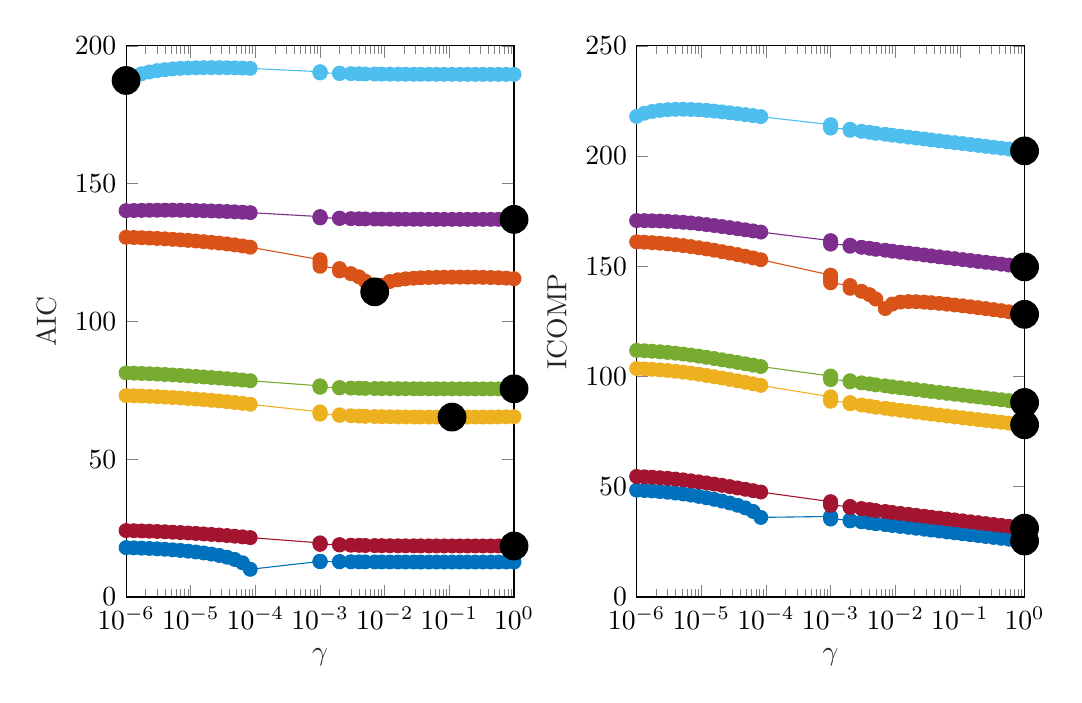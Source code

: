% This file was created by matlab2tikz.
%
\definecolor{mycolor1}{rgb}{0.0,0.447,0.741}%
\definecolor{mycolor2}{rgb}{0.929,0.694,0.125}%
\definecolor{mycolor3}{rgb}{0.466,0.674,0.188}%
\definecolor{mycolor4}{rgb}{0.635,0.078,0.184}%
\definecolor{mycolor5}{rgb}{0.85,0.325,0.098}%
\definecolor{mycolor6}{rgb}{0.494,0.184,0.556}%
\definecolor{mycolor7}{rgb}{0.301,0.745,0.933}%
%
\begin{tikzpicture}

\begin{axis}[%
width=4.927cm,
height=7cm,
at={(0cm,0cm)},
scale only axis,
xmode=log,
xmin=1e-06,
xmax=1,
xminorticks=true,
xlabel style={font=\color{white!15!black}},
xlabel={$\gamma$},
ymin=0,
ymax=200,
ylabel style={font=\color{white!15!black}},
ylabel={AIC},
axis background/.style={fill=white}
]
\addplot [color=mycolor1, mark size=2.5pt, mark=*, mark options={solid, fill=mycolor1, mycolor1}, forget plot]
  table[row sep=crcr]{%
1e-06	17.91\\
1.318e-06	17.834\\
1.738e-06	17.739\\
2.291e-06	17.623\\
3.02e-06	17.483\\
3.981e-06	17.316\\
5.248e-06	17.121\\
6.918e-06	16.894\\
9.12e-06	16.634\\
1.202e-05	16.333\\
1.585e-05	15.984\\
2.089e-05	15.571\\
2.754e-05	15.072\\
3.631e-05	14.446\\
4.786e-05	13.621\\
6.31e-05	12.419\\
8.318e-05	10.049\\
0.0	9.619\\
0.0	11.582\\
0.0	12.301\\
0.0	12.652\\
0.0	12.827\\
0.0	12.905\\
0.001	12.928\\
0.001	12.919\\
0.001	12.895\\
0.001	12.864\\
0.002	12.832\\
0.002	12.803\\
0.003	12.778\\
0.004	12.756\\
0.005	12.738\\
0.007	12.724\\
0.009	12.713\\
0.012	12.704\\
0.016	12.697\\
0.021	12.692\\
0.028	12.688\\
0.036	12.685\\
0.048	12.683\\
0.063	12.681\\
0.083	12.68\\
0.11	12.679\\
0.145	12.679\\
0.191	12.679\\
0.251	12.679\\
0.331	12.679\\
0.437	12.68\\
0.575	12.681\\
0.759	12.683\\
1	12.685\\
};
\addplot [color=black, draw=none, mark size=5.0pt, mark=*, mark options={solid, fill=black, black}, forget plot]
  table[row sep=crcr]{%
0.0	9.619\\
};
\addplot [color=mycolor2, mark size=2.5pt, mark=*, mark options={solid, fill=mycolor2, mycolor2}, forget plot]
  table[row sep=crcr]{%
1e-06	73.072\\
1.318e-06	73.004\\
1.738e-06	72.919\\
2.291e-06	72.817\\
3.02e-06	72.695\\
3.981e-06	72.553\\
5.248e-06	72.392\\
6.918e-06	72.214\\
9.12e-06	72.021\\
1.202e-05	71.815\\
1.585e-05	71.597\\
2.089e-05	71.368\\
2.754e-05	71.123\\
3.631e-05	70.861\\
4.786e-05	70.576\\
6.31e-05	70.265\\
8.318e-05	69.926\\
0.0	69.558\\
0.0	69.167\\
0.0	68.76\\
0.0	68.345\\
0.0	67.936\\
0.0	67.544\\
0.001	67.178\\
0.001	66.846\\
0.001	66.553\\
0.001	66.3\\
0.002	66.087\\
0.002	65.91\\
0.003	65.767\\
0.004	65.651\\
0.005	65.56\\
0.007	65.488\\
0.009	65.432\\
0.012	65.389\\
0.016	65.356\\
0.021	65.331\\
0.028	65.312\\
0.036	65.299\\
0.048	65.289\\
0.063	65.283\\
0.083	65.279\\
0.11	65.279\\
0.145	65.28\\
0.191	65.285\\
0.251	65.292\\
0.331	65.303\\
0.437	65.318\\
0.575	65.339\\
0.759	65.367\\
1	65.403\\
};
\addplot [color=black, draw=none, mark size=5.0pt, mark=*, mark options={solid, fill=black, black}, forget plot]
  table[row sep=crcr]{%
0.11	65.279\\
};
\addplot [color=mycolor3, mark size=2.5pt, mark=*, mark options={solid, fill=mycolor3, mycolor3}, forget plot]
  table[row sep=crcr]{%
1e-06	81.298\\
1.318e-06	81.222\\
1.738e-06	81.128\\
2.291e-06	81.018\\
3.02e-06	80.889\\
3.981e-06	80.743\\
5.248e-06	80.582\\
6.918e-06	80.409\\
9.12e-06	80.225\\
1.202e-05	80.035\\
1.585e-05	79.839\\
2.089e-05	79.638\\
2.754e-05	79.429\\
3.631e-05	79.21\\
4.786e-05	78.979\\
6.31e-05	78.734\\
8.318e-05	78.475\\
0.0	78.203\\
0.0	77.924\\
0.0	77.641\\
0.0	77.363\\
0.0	77.096\\
0.0	76.847\\
0.001	76.62\\
0.001	76.42\\
0.001	76.248\\
0.001	76.102\\
0.002	75.981\\
0.002	75.884\\
0.003	75.805\\
0.004	75.743\\
0.005	75.694\\
0.007	75.656\\
0.009	75.627\\
0.012	75.604\\
0.016	75.587\\
0.021	75.574\\
0.028	75.564\\
0.036	75.556\\
0.048	75.55\\
0.063	75.546\\
0.083	75.542\\
0.11	75.54\\
0.145	75.538\\
0.191	75.536\\
0.251	75.535\\
0.331	75.534\\
0.437	75.533\\
0.575	75.533\\
0.759	75.532\\
1	75.532\\
};
\addplot [color=black, draw=none, mark size=5.0pt, mark=*, mark options={solid, fill=black, black}, forget plot]
  table[row sep=crcr]{%
1	75.532\\
};
\addplot [color=mycolor4, mark size=2.5pt, mark=*, mark options={solid, fill=mycolor4, mycolor4}, forget plot]
  table[row sep=crcr]{%
1e-06	24.109\\
1.318e-06	24.048\\
1.738e-06	23.974\\
2.291e-06	23.885\\
3.02e-06	23.781\\
3.981e-06	23.662\\
5.248e-06	23.529\\
6.918e-06	23.383\\
9.12e-06	23.227\\
1.202e-05	23.061\\
1.585e-05	22.886\\
2.089e-05	22.701\\
2.754e-05	22.503\\
3.631e-05	22.292\\
4.786e-05	22.063\\
6.31e-05	21.816\\
8.318e-05	21.551\\
0.0	21.272\\
0.0	20.983\\
0.0	20.69\\
0.0	20.402\\
0.0	20.126\\
0.0	19.869\\
0.001	19.636\\
0.001	19.431\\
0.001	19.254\\
0.001	19.106\\
0.002	18.983\\
0.002	18.884\\
0.003	18.805\\
0.004	18.742\\
0.005	18.693\\
0.007	18.655\\
0.009	18.625\\
0.012	18.602\\
0.016	18.585\\
0.021	18.571\\
0.028	18.561\\
0.036	18.553\\
0.048	18.547\\
0.063	18.542\\
0.083	18.538\\
0.11	18.535\\
0.145	18.533\\
0.191	18.53\\
0.251	18.528\\
0.331	18.526\\
0.437	18.524\\
0.575	18.521\\
0.759	18.518\\
1	18.514\\
};
\addplot [color=black, draw=none, mark size=5.0pt, mark=*, mark options={solid, fill=black, black}, forget plot]
  table[row sep=crcr]{%
1	18.514\\
};
\addplot [color=mycolor5, mark size=2.5pt, mark=*, mark options={solid, fill=mycolor5, mycolor5}, forget plot]
  table[row sep=crcr]{%
1e-06	130.535\\
1.318e-06	130.457\\
1.738e-06	130.362\\
2.291e-06	130.248\\
3.02e-06	130.115\\
3.981e-06	129.963\\
5.248e-06	129.792\\
6.918e-06	129.605\\
9.12e-06	129.402\\
1.202e-05	129.185\\
1.585e-05	128.951\\
2.089e-05	128.699\\
2.754e-05	128.423\\
3.631e-05	128.116\\
4.786e-05	127.77\\
6.31e-05	127.378\\
8.318e-05	126.934\\
0.0	126.433\\
0.0	125.875\\
0.0	125.262\\
0.0	124.599\\
0.0	123.893\\
0.0	123.154\\
0.001	122.391\\
0.001	121.61\\
0.001	120.816\\
0.001	120.008\\
0.002	119.174\\
0.002	118.297\\
0.003	117.333\\
0.004	116.194\\
0.005	114.621\\
0.007	110.724\\
0.009	113.148\\
0.012	114.48\\
0.016	115.091\\
0.021	115.446\\
0.028	115.672\\
0.036	115.822\\
0.048	115.924\\
0.063	115.993\\
0.083	116.037\\
0.11	116.061\\
0.145	116.069\\
0.191	116.061\\
0.251	116.036\\
0.331	115.993\\
0.437	115.927\\
0.575	115.831\\
0.759	115.696\\
1	115.503\\
};
\addplot [color=black, draw=none, mark size=5.0pt, mark=*, mark options={solid, fill=black, black}, forget plot]
  table[row sep=crcr]{%
0.007	110.724\\
};
\addplot [color=mycolor6, mark size=2.5pt, mark=*, mark options={solid, fill=mycolor6, mycolor6}, forget plot]
  table[row sep=crcr]{%
1e-06	140.185\\
1.318e-06	140.234\\
1.738e-06	140.282\\
2.291e-06	140.322\\
3.02e-06	140.351\\
3.981e-06	140.365\\
5.248e-06	140.36\\
6.918e-06	140.337\\
9.12e-06	140.295\\
1.202e-05	140.237\\
1.585e-05	140.166\\
2.089e-05	140.083\\
2.754e-05	139.988\\
3.631e-05	139.881\\
4.786e-05	139.759\\
6.31e-05	139.62\\
8.318e-05	139.461\\
0.0	139.282\\
0.0	139.085\\
0.0	138.875\\
0.0	138.657\\
0.0	138.439\\
0.0	138.229\\
0.001	138.033\\
0.001	137.856\\
0.001	137.701\\
0.001	137.568\\
0.002	137.458\\
0.002	137.367\\
0.003	137.294\\
0.004	137.236\\
0.005	137.19\\
0.007	137.154\\
0.009	137.127\\
0.012	137.105\\
0.016	137.089\\
0.021	137.076\\
0.028	137.067\\
0.036	137.059\\
0.048	137.053\\
0.063	137.049\\
0.083	137.045\\
0.11	137.042\\
0.145	137.04\\
0.191	137.038\\
0.251	137.035\\
0.331	137.033\\
0.437	137.031\\
0.575	137.028\\
0.759	137.024\\
1	137.02\\
};
\addplot [color=black, draw=none, mark size=5.0pt, mark=*, mark options={solid, fill=black, black}, forget plot]
  table[row sep=crcr]{%
1	137.02\\
};
\addplot [color=mycolor7, mark size=2.5pt, mark=*, mark options={solid, fill=mycolor7, mycolor7}, forget plot]
  table[row sep=crcr]{%
1e-06	187.425\\
1.318e-06	188.951\\
1.738e-06	189.867\\
2.291e-06	190.514\\
3.02e-06	190.995\\
3.981e-06	191.356\\
5.248e-06	191.623\\
6.918e-06	191.814\\
9.12e-06	191.944\\
1.202e-05	192.026\\
1.585e-05	192.071\\
2.089e-05	192.087\\
2.754e-05	192.079\\
3.631e-05	192.05\\
4.786e-05	191.998\\
6.31e-05	191.922\\
8.318e-05	191.82\\
0.0	191.691\\
0.0	191.537\\
0.0	191.363\\
0.0	191.174\\
0.0	190.98\\
0.0	190.788\\
0.001	190.606\\
0.001	190.44\\
0.001	190.292\\
0.001	190.165\\
0.002	190.058\\
0.002	189.97\\
0.003	189.899\\
0.004	189.842\\
0.005	189.798\\
0.007	189.763\\
0.009	189.736\\
0.012	189.714\\
0.016	189.698\\
0.021	189.686\\
0.028	189.676\\
0.036	189.669\\
0.048	189.663\\
0.063	189.659\\
0.083	189.655\\
0.11	189.652\\
0.145	189.65\\
0.191	189.648\\
0.251	189.646\\
0.331	189.644\\
0.437	189.641\\
0.575	189.639\\
0.759	189.635\\
1	189.631\\
};
\addplot [color=black, draw=none, mark size=5.0pt, mark=*, mark options={solid, fill=black, black}, forget plot]
  table[row sep=crcr]{%
1e-06	187.425\\
};
\end{axis}

\begin{axis}[%
width=4.927cm,
height=7cm,
at={(6.484cm,0cm)},
scale only axis,
xmode=log,
xmin=1e-06,
xmax=1,
xminorticks=true,
xlabel style={font=\color{white!15!black}},
xlabel={$\gamma$},
ymin=0,
ymax=250,
ylabel style={font=\color{white!15!black}},
ylabel={ICOMP},
axis background/.style={fill=white}
]
\addplot [color=mycolor1, mark size=2.5pt, mark=*, mark options={solid, fill=mycolor1, mycolor1}, forget plot]
  table[row sep=crcr]{%
1e-06	48.463\\
1.318e-06	48.296\\
1.738e-06	48.088\\
2.291e-06	47.831\\
3.02e-06	47.52\\
3.981e-06	47.148\\
5.248e-06	46.713\\
6.918e-06	46.211\\
9.12e-06	45.643\\
1.202e-05	45.006\\
1.585e-05	44.298\\
2.089e-05	43.51\\
2.754e-05	42.628\\
3.631e-05	41.619\\
4.786e-05	40.414\\
6.31e-05	38.839\\
8.318e-05	36.105\\
0.0	35.319\\
0.0	36.933\\
0.0	37.306\\
0.0	37.312\\
0.0	37.14\\
0.0	36.867\\
0.001	36.532\\
0.001	36.16\\
0.001	35.764\\
0.001	35.356\\
0.002	34.94\\
0.002	34.52\\
0.003	34.1\\
0.004	33.679\\
0.005	33.259\\
0.007	32.839\\
0.009	32.421\\
0.012	32.003\\
0.016	31.586\\
0.021	31.17\\
0.028	30.754\\
0.036	30.338\\
0.048	29.923\\
0.063	29.508\\
0.083	29.094\\
0.11	28.68\\
0.145	28.266\\
0.191	27.852\\
0.251	27.439\\
0.331	27.027\\
0.437	26.615\\
0.575	26.204\\
0.759	25.794\\
1	25.386\\
};
\addplot [color=black, draw=none, mark size=5.0pt, mark=*, mark options={solid, fill=black, black}, forget plot]
  table[row sep=crcr]{%
1	25.386\\
};
\addplot [color=mycolor2, mark size=2.5pt, mark=*, mark options={solid, fill=mycolor2, mycolor2}, forget plot]
  table[row sep=crcr]{%
1e-06	103.625\\
1.318e-06	103.466\\
1.738e-06	103.268\\
2.291e-06	103.024\\
3.02e-06	102.731\\
3.981e-06	102.385\\
5.248e-06	101.984\\
6.918e-06	101.531\\
9.12e-06	101.03\\
1.202e-05	100.488\\
1.585e-05	99.911\\
2.089e-05	99.307\\
2.754e-05	98.68\\
3.631e-05	98.033\\
4.786e-05	97.369\\
6.31e-05	96.685\\
8.318e-05	95.982\\
0.0	95.259\\
0.0	94.518\\
0.0	93.765\\
0.0	93.005\\
0.0	92.249\\
0.0	91.505\\
0.001	90.782\\
0.001	90.087\\
0.001	89.423\\
0.001	88.792\\
0.002	88.194\\
0.002	87.628\\
0.003	87.089\\
0.004	86.574\\
0.005	86.08\\
0.007	85.603\\
0.009	85.14\\
0.012	84.688\\
0.016	84.245\\
0.021	83.809\\
0.028	83.378\\
0.036	82.952\\
0.048	82.53\\
0.063	82.11\\
0.083	81.693\\
0.11	81.279\\
0.145	80.867\\
0.191	80.458\\
0.251	80.053\\
0.331	79.651\\
0.437	79.253\\
0.575	78.862\\
0.759	78.478\\
1	78.103\\
};
\addplot [color=black, draw=none, mark size=5.0pt, mark=*, mark options={solid, fill=black, black}, forget plot]
  table[row sep=crcr]{%
1	78.103\\
};
\addplot [color=mycolor3, mark size=2.5pt, mark=*, mark options={solid, fill=mycolor3, mycolor3}, forget plot]
  table[row sep=crcr]{%
1e-06	111.852\\
1.318e-06	111.684\\
1.738e-06	111.477\\
2.291e-06	111.226\\
3.02e-06	110.926\\
3.981e-06	110.575\\
5.248e-06	110.174\\
6.918e-06	109.725\\
9.12e-06	109.235\\
1.202e-05	108.708\\
1.585e-05	108.153\\
2.089e-05	107.577\\
2.754e-05	106.985\\
3.631e-05	106.382\\
4.786e-05	105.771\\
6.31e-05	105.154\\
8.318e-05	104.531\\
0.0	103.903\\
0.0	103.274\\
0.0	102.646\\
0.0	102.023\\
0.0	101.409\\
0.0	100.809\\
0.001	100.225\\
0.001	99.661\\
0.001	99.117\\
0.001	98.594\\
0.002	98.089\\
0.002	97.601\\
0.003	97.127\\
0.004	96.666\\
0.005	96.215\\
0.007	95.772\\
0.009	95.335\\
0.012	94.904\\
0.016	94.476\\
0.021	94.052\\
0.028	93.63\\
0.036	93.209\\
0.048	92.791\\
0.063	92.373\\
0.083	91.956\\
0.11	91.54\\
0.145	91.125\\
0.191	90.71\\
0.251	90.295\\
0.331	89.882\\
0.437	89.468\\
0.575	89.055\\
0.759	88.643\\
1	88.232\\
};
\addplot [color=black, draw=none, mark size=5.0pt, mark=*, mark options={solid, fill=black, black}, forget plot]
  table[row sep=crcr]{%
1	88.232\\
};
\addplot [color=mycolor4, mark size=2.5pt, mark=*, mark options={solid, fill=mycolor4, mycolor4}, forget plot]
  table[row sep=crcr]{%
1e-06	54.663\\
1.318e-06	54.511\\
1.738e-06	54.323\\
2.291e-06	54.093\\
3.02e-06	53.817\\
3.981e-06	53.493\\
5.248e-06	53.12\\
6.918e-06	52.7\\
9.12e-06	52.236\\
1.202e-05	51.734\\
1.585e-05	51.2\\
2.089e-05	50.64\\
2.754e-05	50.06\\
3.631e-05	49.464\\
4.786e-05	48.855\\
6.31e-05	48.236\\
8.318e-05	47.607\\
0.0	46.972\\
0.0	46.333\\
0.0	45.695\\
0.0	45.062\\
0.0	44.439\\
0.0	43.83\\
0.001	43.241\\
0.001	42.672\\
0.001	42.124\\
0.001	41.598\\
0.002	41.091\\
0.002	40.601\\
0.003	40.127\\
0.004	39.665\\
0.005	39.213\\
0.007	38.77\\
0.009	38.333\\
0.012	37.901\\
0.016	37.473\\
0.021	37.049\\
0.028	36.627\\
0.036	36.206\\
0.048	35.787\\
0.063	35.369\\
0.083	34.952\\
0.11	34.536\\
0.145	34.12\\
0.191	33.704\\
0.251	33.289\\
0.331	32.874\\
0.437	32.459\\
0.575	32.044\\
0.759	31.629\\
1	31.214\\
};
\addplot [color=black, draw=none, mark size=5.0pt, mark=*, mark options={solid, fill=black, black}, forget plot]
  table[row sep=crcr]{%
1	31.214\\
};
\addplot [color=mycolor5, mark size=2.5pt, mark=*, mark options={solid, fill=mycolor5, mycolor5}, forget plot]
  table[row sep=crcr]{%
1e-06	161.088\\
1.318e-06	160.919\\
1.738e-06	160.71\\
2.291e-06	160.456\\
3.02e-06	160.151\\
3.981e-06	159.794\\
5.248e-06	159.384\\
6.918e-06	158.922\\
9.12e-06	158.411\\
1.202e-05	157.857\\
1.585e-05	157.265\\
2.089e-05	156.638\\
2.754e-05	155.98\\
3.631e-05	155.288\\
4.786e-05	154.562\\
6.31e-05	153.798\\
8.318e-05	152.989\\
0.0	152.133\\
0.0	151.226\\
0.0	150.267\\
0.0	149.259\\
0.0	148.206\\
0.0	147.116\\
0.001	145.996\\
0.001	144.851\\
0.001	143.686\\
0.001	142.499\\
0.002	141.282\\
0.002	140.014\\
0.003	138.655\\
0.004	137.117\\
0.005	135.142\\
0.007	130.839\\
0.009	132.856\\
0.012	133.78\\
0.016	133.98\\
0.021	133.923\\
0.028	133.737\\
0.036	133.476\\
0.048	133.165\\
0.063	132.821\\
0.083	132.451\\
0.11	132.062\\
0.145	131.656\\
0.191	131.235\\
0.251	130.797\\
0.331	130.34\\
0.437	129.861\\
0.575	129.354\\
0.759	128.806\\
1	128.203\\
};
\addplot [color=black, draw=none, mark size=5.0pt, mark=*, mark options={solid, fill=black, black}, forget plot]
  table[row sep=crcr]{%
1	128.203\\
};
\addplot [color=mycolor6, mark size=2.5pt, mark=*, mark options={solid, fill=mycolor6, mycolor6}, forget plot]
  table[row sep=crcr]{%
1e-06	170.738\\
1.318e-06	170.697\\
1.738e-06	170.63\\
2.291e-06	170.53\\
3.02e-06	170.388\\
3.981e-06	170.197\\
5.248e-06	169.952\\
6.918e-06	169.653\\
9.12e-06	169.304\\
1.202e-05	168.91\\
1.585e-05	168.48\\
2.089e-05	168.022\\
2.754e-05	167.545\\
3.631e-05	167.054\\
4.786e-05	166.552\\
6.31e-05	166.04\\
8.318e-05	165.517\\
0.0	164.982\\
0.0	164.436\\
0.0	163.88\\
0.0	163.317\\
0.0	162.752\\
0.0	162.19\\
0.001	161.637\\
0.001	161.097\\
0.001	160.571\\
0.001	160.06\\
0.002	159.565\\
0.002	159.084\\
0.003	158.616\\
0.004	158.159\\
0.005	157.711\\
0.007	157.27\\
0.009	156.835\\
0.012	156.404\\
0.016	155.978\\
0.021	155.554\\
0.028	155.132\\
0.036	154.712\\
0.048	154.294\\
0.063	153.876\\
0.083	153.459\\
0.11	153.043\\
0.145	152.627\\
0.191	152.211\\
0.251	151.796\\
0.331	151.381\\
0.437	150.966\\
0.575	150.55\\
0.759	150.135\\
1	149.72\\
};
\addplot [color=black, draw=none, mark size=5.0pt, mark=*, mark options={solid, fill=black, black}, forget plot]
  table[row sep=crcr]{%
1	149.72\\
};
\addplot [color=mycolor7, mark size=2.5pt, mark=*, mark options={solid, fill=mycolor7, mycolor7}, forget plot]
  table[row sep=crcr]{%
1e-06	217.979\\
1.318e-06	219.414\\
1.738e-06	220.216\\
2.291e-06	220.722\\
3.02e-06	221.032\\
3.981e-06	221.188\\
5.248e-06	221.215\\
6.918e-06	221.131\\
9.12e-06	220.953\\
1.202e-05	220.699\\
1.585e-05	220.385\\
2.089e-05	220.026\\
2.754e-05	219.636\\
3.631e-05	219.223\\
4.786e-05	218.791\\
6.31e-05	218.342\\
8.318e-05	217.876\\
0.0	217.391\\
0.0	216.888\\
0.0	216.368\\
0.0	215.834\\
0.0	215.293\\
0.0	214.75\\
0.001	214.211\\
0.001	213.68\\
0.001	213.162\\
0.001	212.657\\
0.002	212.166\\
0.002	211.687\\
0.003	211.221\\
0.004	210.765\\
0.005	210.318\\
0.007	209.878\\
0.009	209.444\\
0.012	209.014\\
0.016	208.587\\
0.021	208.164\\
0.028	207.742\\
0.036	207.322\\
0.048	206.904\\
0.063	206.486\\
0.083	206.069\\
0.11	205.653\\
0.145	205.237\\
0.191	204.822\\
0.251	204.406\\
0.331	203.991\\
0.437	203.576\\
0.575	203.161\\
0.759	202.746\\
1	202.331\\
};
\addplot [color=black, draw=none, mark size=5.0pt, mark=*, mark options={solid, fill=black, black}, forget plot]
  table[row sep=crcr]{%
1	202.331\\
};
\end{axis}
\end{tikzpicture}%